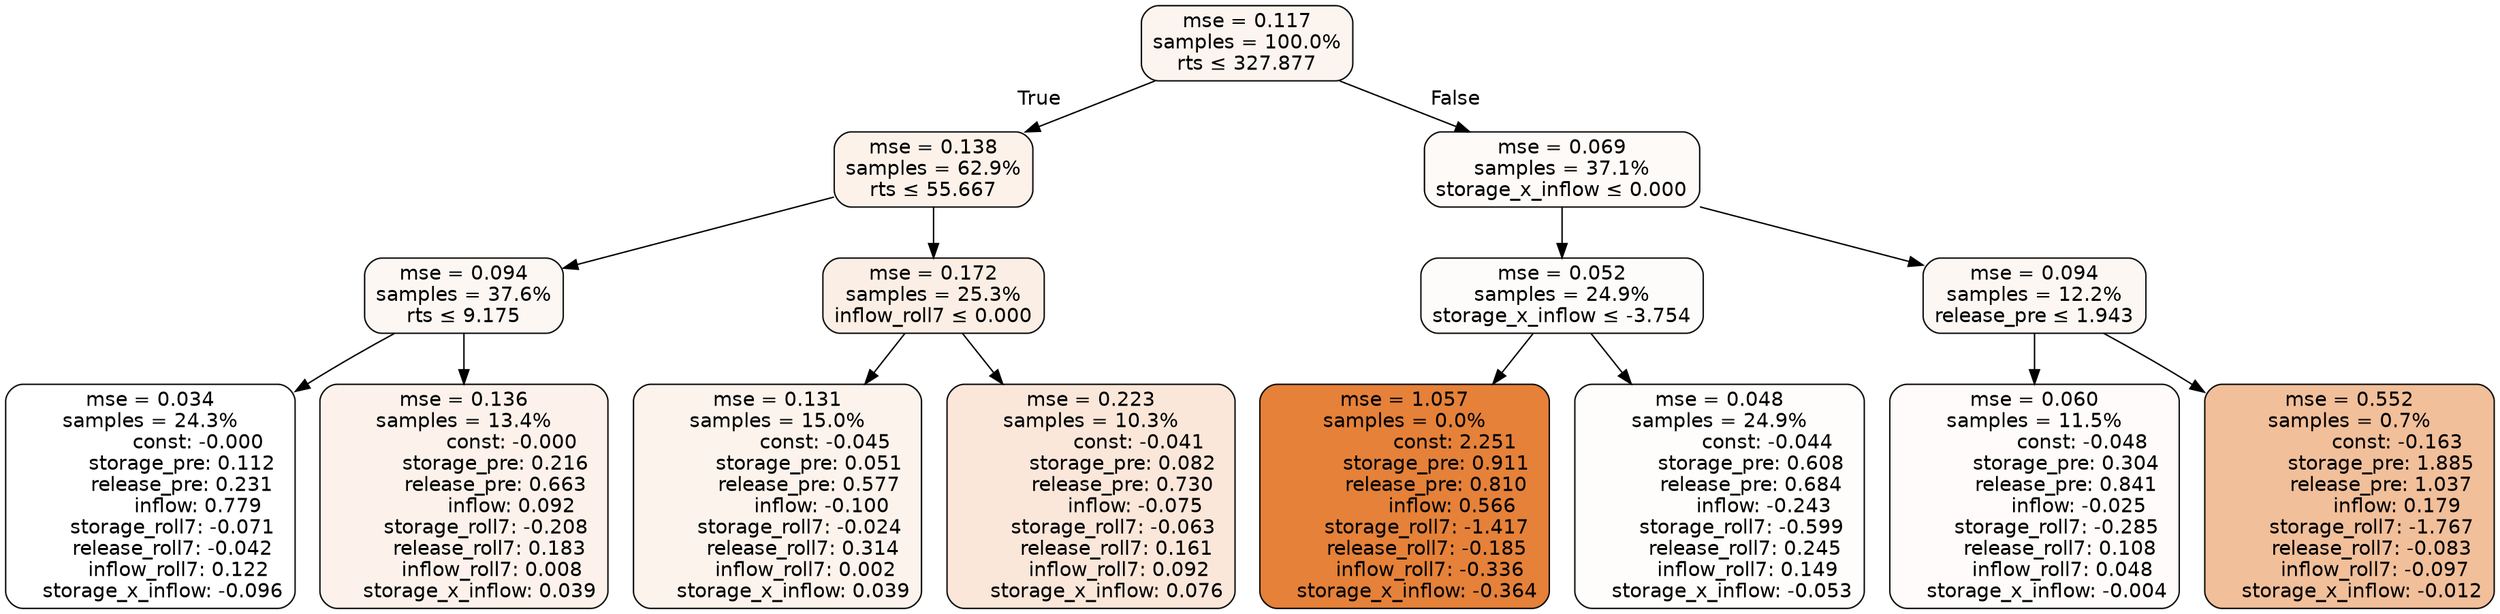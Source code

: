 digraph tree {
bgcolor="transparent"
node [shape=rectangle, style="filled, rounded", color="black", fontname=helvetica] ;
edge [fontname=helvetica] ;
	"0" [label="mse = 0.117
samples = 100.0%
rts &le; 327.877", fillcolor="#fcf4ee"]
	"1" [label="mse = 0.138
samples = 62.9%
rts &le; 55.667", fillcolor="#fcf2ea"]
	"2" [label="mse = 0.094
samples = 37.6%
rts &le; 9.175", fillcolor="#fdf7f3"]
	"3" [label="mse = 0.034
samples = 24.3%
               const: -0.000
          storage_pre: 0.112
          release_pre: 0.231
               inflow: 0.779
       storage_roll7: -0.071
       release_roll7: -0.042
         inflow_roll7: 0.122
    storage_x_inflow: -0.096", fillcolor="#ffffff"]
	"4" [label="mse = 0.136
samples = 13.4%
               const: -0.000
          storage_pre: 0.216
          release_pre: 0.663
               inflow: 0.092
       storage_roll7: -0.208
        release_roll7: 0.183
         inflow_roll7: 0.008
     storage_x_inflow: 0.039", fillcolor="#fcf2eb"]
	"5" [label="mse = 0.172
samples = 25.3%
inflow_roll7 &le; 0.000", fillcolor="#fbeee4"]
	"6" [label="mse = 0.131
samples = 15.0%
               const: -0.045
          storage_pre: 0.051
          release_pre: 0.577
              inflow: -0.100
       storage_roll7: -0.024
        release_roll7: 0.314
         inflow_roll7: 0.002
     storage_x_inflow: 0.039", fillcolor="#fcf3ec"]
	"7" [label="mse = 0.223
samples = 10.3%
               const: -0.041
          storage_pre: 0.082
          release_pre: 0.730
              inflow: -0.075
       storage_roll7: -0.063
        release_roll7: 0.161
         inflow_roll7: 0.092
     storage_x_inflow: 0.076", fillcolor="#fae7da"]
	"8" [label="mse = 0.069
samples = 37.1%
storage_x_inflow &le; 0.000", fillcolor="#fefaf8"]
	"9" [label="mse = 0.052
samples = 24.9%
storage_x_inflow &le; -3.754", fillcolor="#fefcfb"]
	"10" [label="mse = 1.057
samples = 0.0%
                const: 2.251
          storage_pre: 0.911
          release_pre: 0.810
               inflow: 0.566
       storage_roll7: -1.417
       release_roll7: -0.185
        inflow_roll7: -0.336
    storage_x_inflow: -0.364", fillcolor="#e58139"]
	"11" [label="mse = 0.048
samples = 24.9%
               const: -0.044
          storage_pre: 0.608
          release_pre: 0.684
              inflow: -0.243
       storage_roll7: -0.599
        release_roll7: 0.245
         inflow_roll7: 0.149
    storage_x_inflow: -0.053", fillcolor="#fefdfc"]
	"12" [label="mse = 0.094
samples = 12.2%
release_pre &le; 1.943", fillcolor="#fdf7f3"]
	"13" [label="mse = 0.060
samples = 11.5%
               const: -0.048
          storage_pre: 0.304
          release_pre: 0.841
              inflow: -0.025
       storage_roll7: -0.285
        release_roll7: 0.108
         inflow_roll7: 0.048
    storage_x_inflow: -0.004", fillcolor="#fefbfa"]
	"14" [label="mse = 0.552
samples = 0.7%
               const: -0.163
          storage_pre: 1.885
          release_pre: 1.037
               inflow: 0.179
       storage_roll7: -1.767
       release_roll7: -0.083
        inflow_roll7: -0.097
    storage_x_inflow: -0.012", fillcolor="#f1bf9a"]

	"0" -> "1" [labeldistance=2.5, labelangle=45, headlabel="True"]
	"1" -> "2"
	"2" -> "3"
	"2" -> "4"
	"1" -> "5"
	"5" -> "6"
	"5" -> "7"
	"0" -> "8" [labeldistance=2.5, labelangle=-45, headlabel="False"]
	"8" -> "9"
	"9" -> "10"
	"9" -> "11"
	"8" -> "12"
	"12" -> "13"
	"12" -> "14"
}